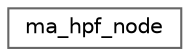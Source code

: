 digraph "Graphical Class Hierarchy"
{
 // LATEX_PDF_SIZE
  bgcolor="transparent";
  edge [fontname=Helvetica,fontsize=10,labelfontname=Helvetica,labelfontsize=10];
  node [fontname=Helvetica,fontsize=10,shape=box,height=0.2,width=0.4];
  rankdir="LR";
  Node0 [id="Node000000",label="ma_hpf_node",height=0.2,width=0.4,color="grey40", fillcolor="white", style="filled",URL="$structma__hpf__node.html",tooltip=" "];
}
